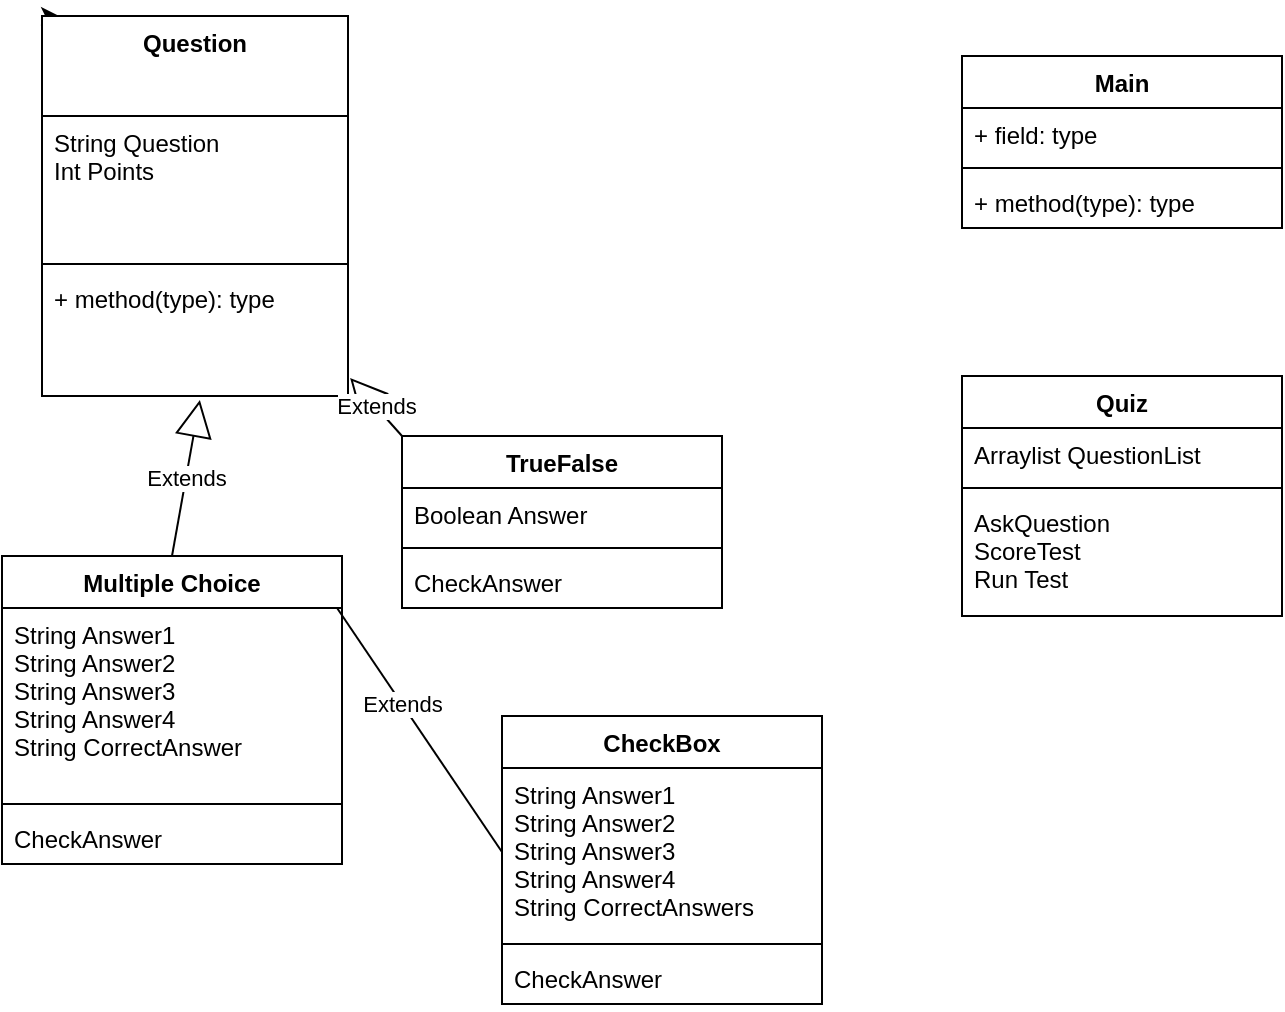 <mxfile version="13.0.3" type="device"><diagram id="C5RBs43oDa-KdzZeNtuy" name="Page-1"><mxGraphModel dx="852" dy="494" grid="1" gridSize="10" guides="1" tooltips="1" connect="1" arrows="1" fold="1" page="1" pageScale="1" pageWidth="827" pageHeight="1169" math="0" shadow="0"><root><mxCell id="WIyWlLk6GJQsqaUBKTNV-0"/><mxCell id="WIyWlLk6GJQsqaUBKTNV-1" parent="WIyWlLk6GJQsqaUBKTNV-0"/><mxCell id="x1u4RW6432A_QEwdoe3P-5" style="edgeStyle=orthogonalEdgeStyle;rounded=0;orthogonalLoop=1;jettySize=auto;html=1;exitX=0;exitY=0;exitDx=0;exitDy=0;entryX=0.056;entryY=0;entryDx=0;entryDy=0;entryPerimeter=0;" parent="WIyWlLk6GJQsqaUBKTNV-1" source="x1u4RW6432A_QEwdoe3P-1" target="x1u4RW6432A_QEwdoe3P-1" edge="1"><mxGeometry relative="1" as="geometry"/></mxCell><mxCell id="x1u4RW6432A_QEwdoe3P-1" value="Question" style="swimlane;fontStyle=1;align=center;verticalAlign=top;childLayout=stackLayout;horizontal=1;startSize=50;horizontalStack=0;resizeParent=1;resizeParentMax=0;resizeLast=0;collapsible=1;marginBottom=0;direction=east;" parent="WIyWlLk6GJQsqaUBKTNV-1" vertex="1"><mxGeometry x="90" y="10" width="153" height="190" as="geometry"/></mxCell><mxCell id="x1u4RW6432A_QEwdoe3P-2" value="String Question&#10;Int Points&#10;" style="text;strokeColor=none;fillColor=none;align=left;verticalAlign=top;spacingLeft=4;spacingRight=4;overflow=hidden;rotatable=0;points=[[0,0.5],[1,0.5]];portConstraint=eastwest;" parent="x1u4RW6432A_QEwdoe3P-1" vertex="1"><mxGeometry y="50" width="153" height="70" as="geometry"/></mxCell><mxCell id="x1u4RW6432A_QEwdoe3P-3" value="" style="line;strokeWidth=1;fillColor=none;align=left;verticalAlign=middle;spacingTop=-1;spacingLeft=3;spacingRight=3;rotatable=0;labelPosition=right;points=[];portConstraint=eastwest;" parent="x1u4RW6432A_QEwdoe3P-1" vertex="1"><mxGeometry y="120" width="153" height="8" as="geometry"/></mxCell><mxCell id="x1u4RW6432A_QEwdoe3P-4" value="+ method(type): type" style="text;strokeColor=none;fillColor=none;align=left;verticalAlign=top;spacingLeft=4;spacingRight=4;overflow=hidden;rotatable=0;points=[[0,0.5],[1,0.5]];portConstraint=eastwest;" parent="x1u4RW6432A_QEwdoe3P-1" vertex="1"><mxGeometry y="128" width="153" height="62" as="geometry"/></mxCell><mxCell id="x1u4RW6432A_QEwdoe3P-16" value="TrueFalse" style="swimlane;fontStyle=1;align=center;verticalAlign=top;childLayout=stackLayout;horizontal=1;startSize=26;horizontalStack=0;resizeParent=1;resizeParentMax=0;resizeLast=0;collapsible=1;marginBottom=0;" parent="WIyWlLk6GJQsqaUBKTNV-1" vertex="1"><mxGeometry x="270" y="220" width="160" height="86" as="geometry"/></mxCell><mxCell id="x1u4RW6432A_QEwdoe3P-17" value="Boolean Answer" style="text;strokeColor=none;fillColor=none;align=left;verticalAlign=top;spacingLeft=4;spacingRight=4;overflow=hidden;rotatable=0;points=[[0,0.5],[1,0.5]];portConstraint=eastwest;" parent="x1u4RW6432A_QEwdoe3P-16" vertex="1"><mxGeometry y="26" width="160" height="26" as="geometry"/></mxCell><mxCell id="x1u4RW6432A_QEwdoe3P-18" value="" style="line;strokeWidth=1;fillColor=none;align=left;verticalAlign=middle;spacingTop=-1;spacingLeft=3;spacingRight=3;rotatable=0;labelPosition=right;points=[];portConstraint=eastwest;" parent="x1u4RW6432A_QEwdoe3P-16" vertex="1"><mxGeometry y="52" width="160" height="8" as="geometry"/></mxCell><mxCell id="x1u4RW6432A_QEwdoe3P-19" value="CheckAnswer" style="text;strokeColor=none;fillColor=none;align=left;verticalAlign=top;spacingLeft=4;spacingRight=4;overflow=hidden;rotatable=0;points=[[0,0.5],[1,0.5]];portConstraint=eastwest;" parent="x1u4RW6432A_QEwdoe3P-16" vertex="1"><mxGeometry y="60" width="160" height="26" as="geometry"/></mxCell><mxCell id="x1u4RW6432A_QEwdoe3P-24" value="Extends" style="endArrow=block;endSize=16;endFill=0;html=1;exitX=0;exitY=0;exitDx=0;exitDy=0;entryX=1.007;entryY=0.855;entryDx=0;entryDy=0;entryPerimeter=0;" parent="WIyWlLk6GJQsqaUBKTNV-1" source="x1u4RW6432A_QEwdoe3P-16" target="x1u4RW6432A_QEwdoe3P-4" edge="1"><mxGeometry width="160" relative="1" as="geometry"><mxPoint x="330" y="230" as="sourcePoint"/><mxPoint x="490" y="230" as="targetPoint"/></mxGeometry></mxCell><mxCell id="x1u4RW6432A_QEwdoe3P-25" value="Extends" style="endArrow=block;endSize=16;endFill=0;html=1;entryX=0.882;entryY=0;entryDx=0;entryDy=0;entryPerimeter=0;exitX=0;exitY=0.5;exitDx=0;exitDy=0;" parent="WIyWlLk6GJQsqaUBKTNV-1" source="x1u4RW6432A_QEwdoe3P-12" target="x1u4RW6432A_QEwdoe3P-7" edge="1"><mxGeometry width="160" relative="1" as="geometry"><mxPoint x="330" y="230" as="sourcePoint"/><mxPoint x="490" y="230" as="targetPoint"/></mxGeometry></mxCell><mxCell id="x1u4RW6432A_QEwdoe3P-7" value="Multiple Choice" style="swimlane;fontStyle=1;align=center;verticalAlign=top;childLayout=stackLayout;horizontal=1;startSize=26;horizontalStack=0;resizeParent=1;resizeParentMax=0;resizeLast=0;collapsible=1;marginBottom=0;" parent="WIyWlLk6GJQsqaUBKTNV-1" vertex="1"><mxGeometry x="70" y="280" width="170" height="154" as="geometry"/></mxCell><mxCell id="x1u4RW6432A_QEwdoe3P-8" value="String Answer1&#10;String Answer2&#10;String Answer3&#10;String Answer4&#10;String CorrectAnswer&#10;" style="text;strokeColor=none;fillColor=none;align=left;verticalAlign=top;spacingLeft=4;spacingRight=4;overflow=hidden;rotatable=0;points=[[0,0.5],[1,0.5]];portConstraint=eastwest;" parent="x1u4RW6432A_QEwdoe3P-7" vertex="1"><mxGeometry y="26" width="170" height="94" as="geometry"/></mxCell><mxCell id="x1u4RW6432A_QEwdoe3P-9" value="" style="line;strokeWidth=1;fillColor=none;align=left;verticalAlign=middle;spacingTop=-1;spacingLeft=3;spacingRight=3;rotatable=0;labelPosition=right;points=[];portConstraint=eastwest;" parent="x1u4RW6432A_QEwdoe3P-7" vertex="1"><mxGeometry y="120" width="170" height="8" as="geometry"/></mxCell><mxCell id="x1u4RW6432A_QEwdoe3P-10" value="CheckAnswer" style="text;strokeColor=none;fillColor=none;align=left;verticalAlign=top;spacingLeft=4;spacingRight=4;overflow=hidden;rotatable=0;points=[[0,0.5],[1,0.5]];portConstraint=eastwest;" parent="x1u4RW6432A_QEwdoe3P-7" vertex="1"><mxGeometry y="128" width="170" height="26" as="geometry"/></mxCell><mxCell id="x1u4RW6432A_QEwdoe3P-29" value="Extends" style="endArrow=block;endSize=16;endFill=0;html=1;entryX=0.516;entryY=1.032;entryDx=0;entryDy=0;entryPerimeter=0;exitX=0.5;exitY=0;exitDx=0;exitDy=0;" parent="WIyWlLk6GJQsqaUBKTNV-1" source="x1u4RW6432A_QEwdoe3P-7" target="x1u4RW6432A_QEwdoe3P-4" edge="1"><mxGeometry width="160" relative="1" as="geometry"><mxPoint x="330" y="230" as="sourcePoint"/><mxPoint x="490" y="230" as="targetPoint"/></mxGeometry></mxCell><mxCell id="x1u4RW6432A_QEwdoe3P-20" value="Quiz" style="swimlane;fontStyle=1;align=center;verticalAlign=top;childLayout=stackLayout;horizontal=1;startSize=26;horizontalStack=0;resizeParent=1;resizeParentMax=0;resizeLast=0;collapsible=1;marginBottom=0;" parent="WIyWlLk6GJQsqaUBKTNV-1" vertex="1"><mxGeometry x="550" y="190" width="160" height="120" as="geometry"/></mxCell><mxCell id="x1u4RW6432A_QEwdoe3P-21" value="Arraylist QuestionList" style="text;strokeColor=none;fillColor=none;align=left;verticalAlign=top;spacingLeft=4;spacingRight=4;overflow=hidden;rotatable=0;points=[[0,0.5],[1,0.5]];portConstraint=eastwest;" parent="x1u4RW6432A_QEwdoe3P-20" vertex="1"><mxGeometry y="26" width="160" height="26" as="geometry"/></mxCell><mxCell id="x1u4RW6432A_QEwdoe3P-22" value="" style="line;strokeWidth=1;fillColor=none;align=left;verticalAlign=middle;spacingTop=-1;spacingLeft=3;spacingRight=3;rotatable=0;labelPosition=right;points=[];portConstraint=eastwest;" parent="x1u4RW6432A_QEwdoe3P-20" vertex="1"><mxGeometry y="52" width="160" height="8" as="geometry"/></mxCell><mxCell id="x1u4RW6432A_QEwdoe3P-23" value="AskQuestion&#10;ScoreTest&#10;Run Test" style="text;strokeColor=none;fillColor=none;align=left;verticalAlign=top;spacingLeft=4;spacingRight=4;overflow=hidden;rotatable=0;points=[[0,0.5],[1,0.5]];portConstraint=eastwest;" parent="x1u4RW6432A_QEwdoe3P-20" vertex="1"><mxGeometry y="60" width="160" height="60" as="geometry"/></mxCell><mxCell id="x1u4RW6432A_QEwdoe3P-30" value="Main" style="swimlane;fontStyle=1;align=center;verticalAlign=top;childLayout=stackLayout;horizontal=1;startSize=26;horizontalStack=0;resizeParent=1;resizeParentMax=0;resizeLast=0;collapsible=1;marginBottom=0;" parent="WIyWlLk6GJQsqaUBKTNV-1" vertex="1"><mxGeometry x="550" y="30" width="160" height="86" as="geometry"/></mxCell><mxCell id="x1u4RW6432A_QEwdoe3P-31" value="+ field: type" style="text;strokeColor=none;fillColor=none;align=left;verticalAlign=top;spacingLeft=4;spacingRight=4;overflow=hidden;rotatable=0;points=[[0,0.5],[1,0.5]];portConstraint=eastwest;" parent="x1u4RW6432A_QEwdoe3P-30" vertex="1"><mxGeometry y="26" width="160" height="26" as="geometry"/></mxCell><mxCell id="x1u4RW6432A_QEwdoe3P-32" value="" style="line;strokeWidth=1;fillColor=none;align=left;verticalAlign=middle;spacingTop=-1;spacingLeft=3;spacingRight=3;rotatable=0;labelPosition=right;points=[];portConstraint=eastwest;" parent="x1u4RW6432A_QEwdoe3P-30" vertex="1"><mxGeometry y="52" width="160" height="8" as="geometry"/></mxCell><mxCell id="x1u4RW6432A_QEwdoe3P-33" value="+ method(type): type" style="text;strokeColor=none;fillColor=none;align=left;verticalAlign=top;spacingLeft=4;spacingRight=4;overflow=hidden;rotatable=0;points=[[0,0.5],[1,0.5]];portConstraint=eastwest;" parent="x1u4RW6432A_QEwdoe3P-30" vertex="1"><mxGeometry y="60" width="160" height="26" as="geometry"/></mxCell><mxCell id="x1u4RW6432A_QEwdoe3P-11" value="CheckBox" style="swimlane;fontStyle=1;align=center;verticalAlign=top;childLayout=stackLayout;horizontal=1;startSize=26;horizontalStack=0;resizeParent=1;resizeParentMax=0;resizeLast=0;collapsible=1;marginBottom=0;" parent="WIyWlLk6GJQsqaUBKTNV-1" vertex="1"><mxGeometry x="320" y="360" width="160" height="144" as="geometry"/></mxCell><mxCell id="x1u4RW6432A_QEwdoe3P-12" value="String Answer1&#10;String Answer2&#10;String Answer3&#10;String Answer4&#10;String CorrectAnswers&#10;" style="text;strokeColor=none;fillColor=none;align=left;verticalAlign=top;spacingLeft=4;spacingRight=4;overflow=hidden;rotatable=0;points=[[0,0.5],[1,0.5]];portConstraint=eastwest;" parent="x1u4RW6432A_QEwdoe3P-11" vertex="1"><mxGeometry y="26" width="160" height="84" as="geometry"/></mxCell><mxCell id="x1u4RW6432A_QEwdoe3P-13" value="" style="line;strokeWidth=1;fillColor=none;align=left;verticalAlign=middle;spacingTop=-1;spacingLeft=3;spacingRight=3;rotatable=0;labelPosition=right;points=[];portConstraint=eastwest;" parent="x1u4RW6432A_QEwdoe3P-11" vertex="1"><mxGeometry y="110" width="160" height="8" as="geometry"/></mxCell><mxCell id="x1u4RW6432A_QEwdoe3P-14" value="CheckAnswer&#10;" style="text;strokeColor=none;fillColor=none;align=left;verticalAlign=top;spacingLeft=4;spacingRight=4;overflow=hidden;rotatable=0;points=[[0,0.5],[1,0.5]];portConstraint=eastwest;" parent="x1u4RW6432A_QEwdoe3P-11" vertex="1"><mxGeometry y="118" width="160" height="26" as="geometry"/></mxCell></root></mxGraphModel></diagram></mxfile>